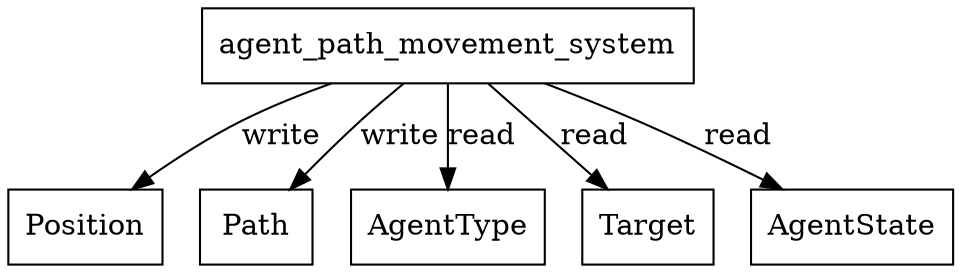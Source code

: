 digraph agent_path_movement_system {
    node [shape=box]
    agent_path_movement_system -> Position [label="write"]
    agent_path_movement_system -> Path [label="write"]
    agent_path_movement_system -> AgentType [label="read"]
    agent_path_movement_system -> Target [label="read"]
    agent_path_movement_system -> AgentState [label="read"]
}
